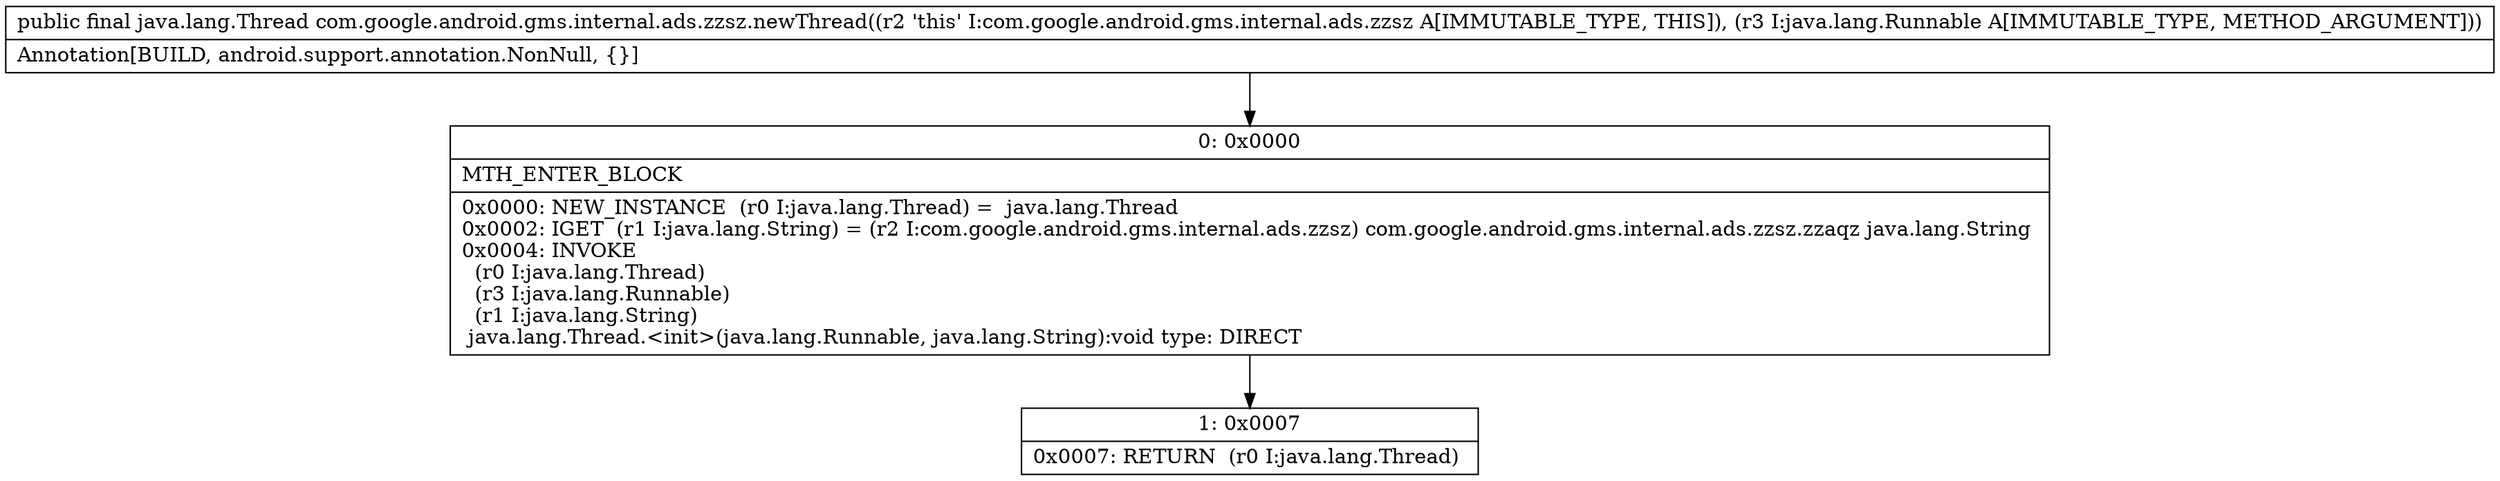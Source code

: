 digraph "CFG forcom.google.android.gms.internal.ads.zzsz.newThread(Ljava\/lang\/Runnable;)Ljava\/lang\/Thread;" {
Node_0 [shape=record,label="{0\:\ 0x0000|MTH_ENTER_BLOCK\l|0x0000: NEW_INSTANCE  (r0 I:java.lang.Thread) =  java.lang.Thread \l0x0002: IGET  (r1 I:java.lang.String) = (r2 I:com.google.android.gms.internal.ads.zzsz) com.google.android.gms.internal.ads.zzsz.zzaqz java.lang.String \l0x0004: INVOKE  \l  (r0 I:java.lang.Thread)\l  (r3 I:java.lang.Runnable)\l  (r1 I:java.lang.String)\l java.lang.Thread.\<init\>(java.lang.Runnable, java.lang.String):void type: DIRECT \l}"];
Node_1 [shape=record,label="{1\:\ 0x0007|0x0007: RETURN  (r0 I:java.lang.Thread) \l}"];
MethodNode[shape=record,label="{public final java.lang.Thread com.google.android.gms.internal.ads.zzsz.newThread((r2 'this' I:com.google.android.gms.internal.ads.zzsz A[IMMUTABLE_TYPE, THIS]), (r3 I:java.lang.Runnable A[IMMUTABLE_TYPE, METHOD_ARGUMENT]))  | Annotation[BUILD, android.support.annotation.NonNull, \{\}]\l}"];
MethodNode -> Node_0;
Node_0 -> Node_1;
}

